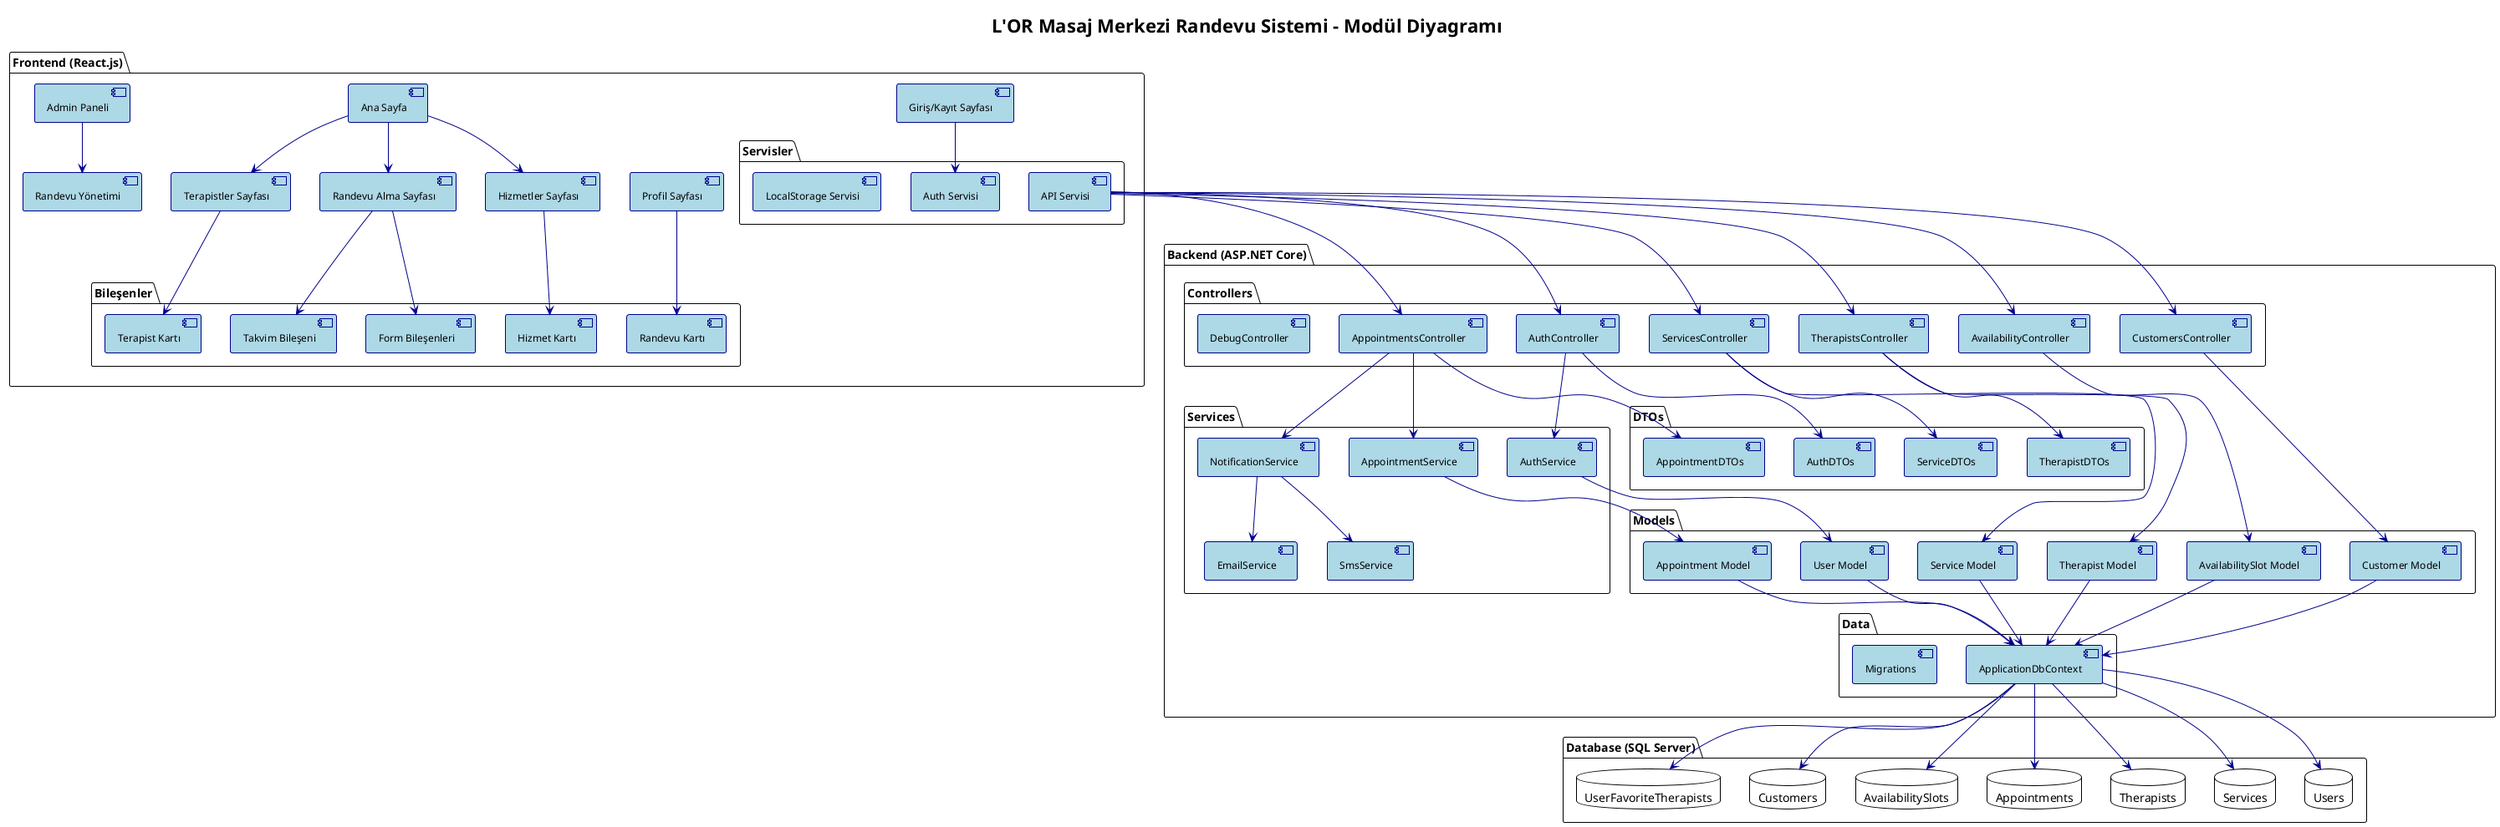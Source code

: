 @startuml LOR_Masaj_Merkezi_ModuleDiagram

!theme plain
skinparam component {
    BackgroundColor LightBlue
    BorderColor DarkBlue
    ArrowColor DarkBlue
    FontSize 12
}

title L'OR Masaj Merkezi Randevu Sistemi - Modül Diyagramı

package "Frontend (React.js)" {
    [Ana Sayfa] as HomePage
    [Hizmetler Sayfası] as ServicesPage
    [Terapistler Sayfası] as TherapistsPage
    [Randevu Alma Sayfası] as BookingPage
    [Profil Sayfası] as ProfilePage
    [Admin Paneli] as AdminDashboard
    [Giriş/Kayıt Sayfası] as LoginRegisterPage
    [Randevu Yönetimi] as AppointmentManagementPage
    
    package "Bileşenler" {
        [Hizmet Kartı] as ServiceCard
        [Terapist Kartı] as TherapistCard
        [Randevu Kartı] as AppointmentCard
        [Takvim Bileşeni] as CalendarComponent
        [Form Bileşenleri] as FormComponents
    }
    
    package "Servisler" {
        [API Servisi] as ApiService
        [Auth Servisi] as AuthService
        [LocalStorage Servisi] as StorageService
    }
}

package "Backend (ASP.NET Core)" {
    package "Controllers" {
        [AuthController] as AuthController
        [AppointmentsController] as AppointmentsController
        [ServicesController] as ServicesController
        [TherapistsController] as TherapistsController
        [AvailabilityController] as AvailabilityController
        [CustomersController] as CustomersController
        [DebugController] as DebugController
    }
    
    package "Services" {
        [AuthService] as BackendAuthService
        [AppointmentService] as AppointmentService
        [NotificationService] as NotificationService
        [EmailService] as EmailService
        [SmsService] as SmsService
    }
    
    package "Models" {
        [User Model] as UserModel
        [Service Model] as ServiceModel
        [Therapist Model] as TherapistModel
        [Appointment Model] as AppointmentModel
        [AvailabilitySlot Model] as AvailabilityModel
        [Customer Model] as CustomerModel
    }
    
    package "Data" {
        [ApplicationDbContext] as DbContext
        [Migrations] as Migrations
    }
    
    package "DTOs" {
        [AuthDTOs] as AuthDTOs
        [AppointmentDTOs] as AppointmentDTOs
        [ServiceDTOs] as ServiceDTOs
        [TherapistDTOs] as TherapistDTOs
    }
}

package "Database (SQL Server)" {
    database "Users" as UsersDB
    database "Services" as ServicesDB
    database "Therapists" as TherapistsDB
    database "Appointments" as AppointmentsDB
    database "AvailabilitySlots" as AvailabilityDB
    database "Customers" as CustomersDB
    database "UserFavoriteTherapists" as FavoritesDB
}

' Frontend İlişkileri
HomePage --> ServicesPage
HomePage --> TherapistsPage
HomePage --> BookingPage
ServicesPage --> ServiceCard
TherapistsPage --> TherapistCard
BookingPage --> CalendarComponent
BookingPage --> FormComponents
ProfilePage --> AppointmentCard
AdminDashboard --> AppointmentManagementPage
LoginRegisterPage --> AuthService

' Backend İlişkileri
AuthController --> BackendAuthService
AppointmentsController --> AppointmentService
AppointmentsController --> NotificationService
ServicesController --> ServiceModel
TherapistsController --> TherapistModel
AvailabilityController --> AvailabilityModel
CustomersController --> CustomerModel

' Service İlişkileri
BackendAuthService --> UserModel
AppointmentService --> AppointmentModel
NotificationService --> EmailService
NotificationService --> SmsService

' Model İlişkileri
UserModel --> DbContext
ServiceModel --> DbContext
TherapistModel --> DbContext
AppointmentModel --> DbContext
AvailabilityModel --> DbContext
CustomerModel --> DbContext

' Database İlişkileri
DbContext --> UsersDB
DbContext --> ServicesDB
DbContext --> TherapistsDB
DbContext --> AppointmentsDB
DbContext --> AvailabilityDB
DbContext --> CustomersDB
DbContext --> FavoritesDB

' Frontend-Backend İlişkileri
ApiService --> AuthController
ApiService --> AppointmentsController
ApiService --> ServicesController
ApiService --> TherapistsController
ApiService --> AvailabilityController
ApiService --> CustomersController

' DTO İlişkileri
AuthController --> AuthDTOs
AppointmentsController --> AppointmentDTOs
ServicesController --> ServiceDTOs
TherapistsController --> TherapistDTOs

@enduml
